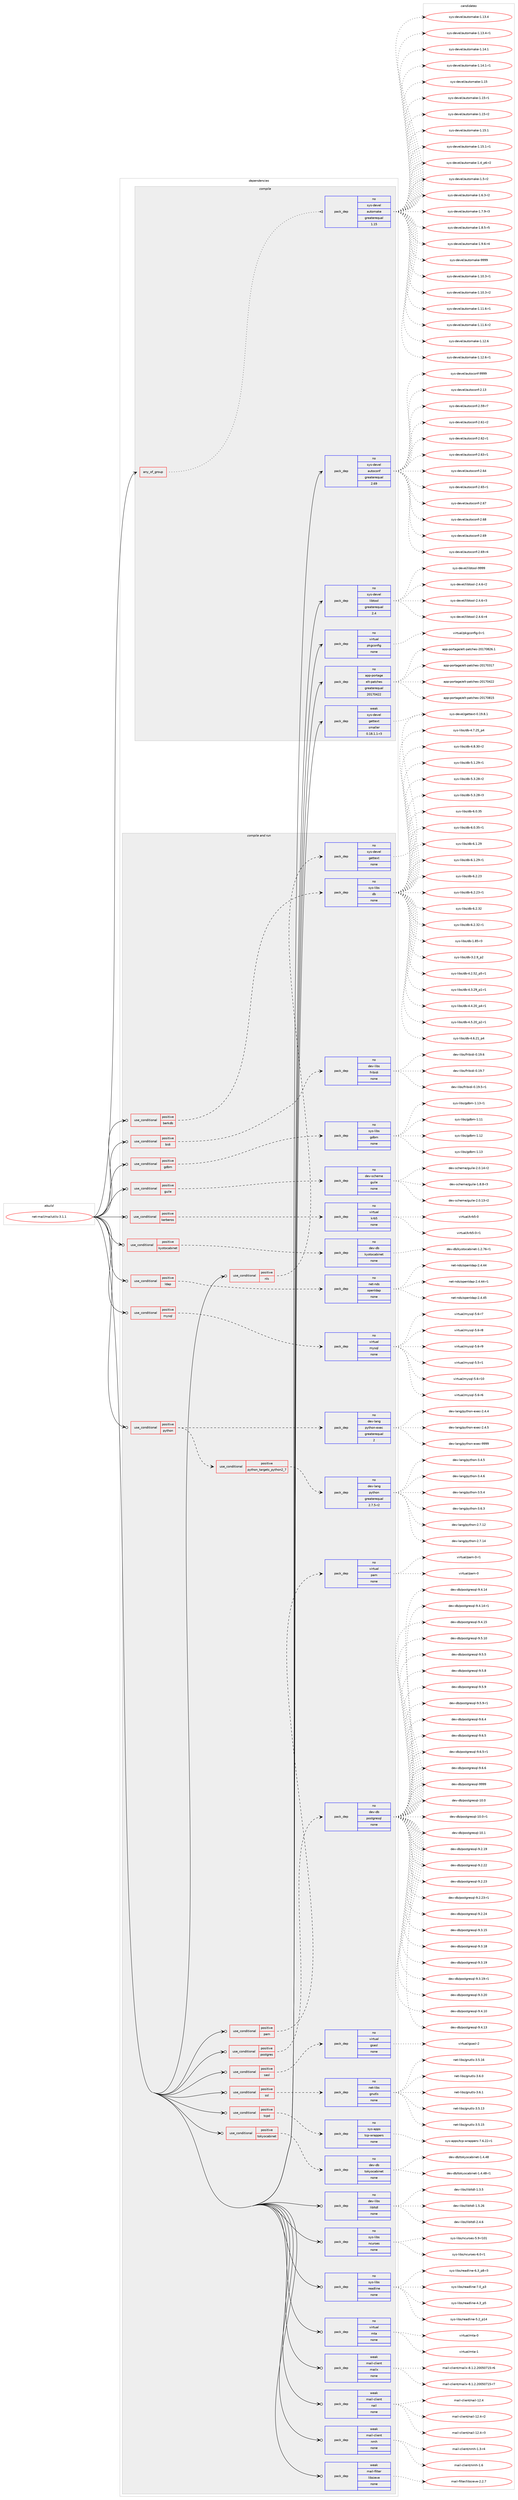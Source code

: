 digraph prolog {

# *************
# Graph options
# *************

newrank=true;
concentrate=true;
compound=true;
graph [rankdir=LR,fontname=Helvetica,fontsize=10,ranksep=1.5];#, ranksep=2.5, nodesep=0.2];
edge  [arrowhead=vee];
node  [fontname=Helvetica,fontsize=10];

# **********
# The ebuild
# **********

subgraph cluster_leftcol {
color=gray;
rank=same;
label=<<i>ebuild</i>>;
id [label="net-mail/mailutils-3.1.1", color=red, width=4, href="../net-mail/mailutils-3.1.1.svg"];
}

# ****************
# The dependencies
# ****************

subgraph cluster_midcol {
color=gray;
label=<<i>dependencies</i>>;
subgraph cluster_compile {
fillcolor="#eeeeee";
style=filled;
label=<<i>compile</i>>;
subgraph any6916 {
dependency421712 [label=<<TABLE BORDER="0" CELLBORDER="1" CELLSPACING="0" CELLPADDING="4"><TR><TD CELLPADDING="10">any_of_group</TD></TR></TABLE>>, shape=none, color=red];subgraph pack310209 {
dependency421713 [label=<<TABLE BORDER="0" CELLBORDER="1" CELLSPACING="0" CELLPADDING="4" WIDTH="220"><TR><TD ROWSPAN="6" CELLPADDING="30">pack_dep</TD></TR><TR><TD WIDTH="110">no</TD></TR><TR><TD>sys-devel</TD></TR><TR><TD>automake</TD></TR><TR><TD>greaterequal</TD></TR><TR><TD>1.15</TD></TR></TABLE>>, shape=none, color=blue];
}
dependency421712:e -> dependency421713:w [weight=20,style="dotted",arrowhead="oinv"];
}
id:e -> dependency421712:w [weight=20,style="solid",arrowhead="vee"];
subgraph pack310210 {
dependency421714 [label=<<TABLE BORDER="0" CELLBORDER="1" CELLSPACING="0" CELLPADDING="4" WIDTH="220"><TR><TD ROWSPAN="6" CELLPADDING="30">pack_dep</TD></TR><TR><TD WIDTH="110">no</TD></TR><TR><TD>app-portage</TD></TR><TR><TD>elt-patches</TD></TR><TR><TD>greaterequal</TD></TR><TR><TD>20170422</TD></TR></TABLE>>, shape=none, color=blue];
}
id:e -> dependency421714:w [weight=20,style="solid",arrowhead="vee"];
subgraph pack310211 {
dependency421715 [label=<<TABLE BORDER="0" CELLBORDER="1" CELLSPACING="0" CELLPADDING="4" WIDTH="220"><TR><TD ROWSPAN="6" CELLPADDING="30">pack_dep</TD></TR><TR><TD WIDTH="110">no</TD></TR><TR><TD>sys-devel</TD></TR><TR><TD>autoconf</TD></TR><TR><TD>greaterequal</TD></TR><TR><TD>2.69</TD></TR></TABLE>>, shape=none, color=blue];
}
id:e -> dependency421715:w [weight=20,style="solid",arrowhead="vee"];
subgraph pack310212 {
dependency421716 [label=<<TABLE BORDER="0" CELLBORDER="1" CELLSPACING="0" CELLPADDING="4" WIDTH="220"><TR><TD ROWSPAN="6" CELLPADDING="30">pack_dep</TD></TR><TR><TD WIDTH="110">no</TD></TR><TR><TD>sys-devel</TD></TR><TR><TD>libtool</TD></TR><TR><TD>greaterequal</TD></TR><TR><TD>2.4</TD></TR></TABLE>>, shape=none, color=blue];
}
id:e -> dependency421716:w [weight=20,style="solid",arrowhead="vee"];
subgraph pack310213 {
dependency421717 [label=<<TABLE BORDER="0" CELLBORDER="1" CELLSPACING="0" CELLPADDING="4" WIDTH="220"><TR><TD ROWSPAN="6" CELLPADDING="30">pack_dep</TD></TR><TR><TD WIDTH="110">no</TD></TR><TR><TD>virtual</TD></TR><TR><TD>pkgconfig</TD></TR><TR><TD>none</TD></TR><TR><TD></TD></TR></TABLE>>, shape=none, color=blue];
}
id:e -> dependency421717:w [weight=20,style="solid",arrowhead="vee"];
subgraph pack310214 {
dependency421718 [label=<<TABLE BORDER="0" CELLBORDER="1" CELLSPACING="0" CELLPADDING="4" WIDTH="220"><TR><TD ROWSPAN="6" CELLPADDING="30">pack_dep</TD></TR><TR><TD WIDTH="110">weak</TD></TR><TR><TD>sys-devel</TD></TR><TR><TD>gettext</TD></TR><TR><TD>smaller</TD></TR><TR><TD>0.18.1.1-r3</TD></TR></TABLE>>, shape=none, color=blue];
}
id:e -> dependency421718:w [weight=20,style="solid",arrowhead="vee"];
}
subgraph cluster_compileandrun {
fillcolor="#eeeeee";
style=filled;
label=<<i>compile and run</i>>;
subgraph cond104395 {
dependency421719 [label=<<TABLE BORDER="0" CELLBORDER="1" CELLSPACING="0" CELLPADDING="4"><TR><TD ROWSPAN="3" CELLPADDING="10">use_conditional</TD></TR><TR><TD>positive</TD></TR><TR><TD>berkdb</TD></TR></TABLE>>, shape=none, color=red];
subgraph pack310215 {
dependency421720 [label=<<TABLE BORDER="0" CELLBORDER="1" CELLSPACING="0" CELLPADDING="4" WIDTH="220"><TR><TD ROWSPAN="6" CELLPADDING="30">pack_dep</TD></TR><TR><TD WIDTH="110">no</TD></TR><TR><TD>sys-libs</TD></TR><TR><TD>db</TD></TR><TR><TD>none</TD></TR><TR><TD></TD></TR></TABLE>>, shape=none, color=blue];
}
dependency421719:e -> dependency421720:w [weight=20,style="dashed",arrowhead="vee"];
}
id:e -> dependency421719:w [weight=20,style="solid",arrowhead="odotvee"];
subgraph cond104396 {
dependency421721 [label=<<TABLE BORDER="0" CELLBORDER="1" CELLSPACING="0" CELLPADDING="4"><TR><TD ROWSPAN="3" CELLPADDING="10">use_conditional</TD></TR><TR><TD>positive</TD></TR><TR><TD>bidi</TD></TR></TABLE>>, shape=none, color=red];
subgraph pack310216 {
dependency421722 [label=<<TABLE BORDER="0" CELLBORDER="1" CELLSPACING="0" CELLPADDING="4" WIDTH="220"><TR><TD ROWSPAN="6" CELLPADDING="30">pack_dep</TD></TR><TR><TD WIDTH="110">no</TD></TR><TR><TD>dev-libs</TD></TR><TR><TD>fribidi</TD></TR><TR><TD>none</TD></TR><TR><TD></TD></TR></TABLE>>, shape=none, color=blue];
}
dependency421721:e -> dependency421722:w [weight=20,style="dashed",arrowhead="vee"];
}
id:e -> dependency421721:w [weight=20,style="solid",arrowhead="odotvee"];
subgraph cond104397 {
dependency421723 [label=<<TABLE BORDER="0" CELLBORDER="1" CELLSPACING="0" CELLPADDING="4"><TR><TD ROWSPAN="3" CELLPADDING="10">use_conditional</TD></TR><TR><TD>positive</TD></TR><TR><TD>gdbm</TD></TR></TABLE>>, shape=none, color=red];
subgraph pack310217 {
dependency421724 [label=<<TABLE BORDER="0" CELLBORDER="1" CELLSPACING="0" CELLPADDING="4" WIDTH="220"><TR><TD ROWSPAN="6" CELLPADDING="30">pack_dep</TD></TR><TR><TD WIDTH="110">no</TD></TR><TR><TD>sys-libs</TD></TR><TR><TD>gdbm</TD></TR><TR><TD>none</TD></TR><TR><TD></TD></TR></TABLE>>, shape=none, color=blue];
}
dependency421723:e -> dependency421724:w [weight=20,style="dashed",arrowhead="vee"];
}
id:e -> dependency421723:w [weight=20,style="solid",arrowhead="odotvee"];
subgraph cond104398 {
dependency421725 [label=<<TABLE BORDER="0" CELLBORDER="1" CELLSPACING="0" CELLPADDING="4"><TR><TD ROWSPAN="3" CELLPADDING="10">use_conditional</TD></TR><TR><TD>positive</TD></TR><TR><TD>guile</TD></TR></TABLE>>, shape=none, color=red];
subgraph pack310218 {
dependency421726 [label=<<TABLE BORDER="0" CELLBORDER="1" CELLSPACING="0" CELLPADDING="4" WIDTH="220"><TR><TD ROWSPAN="6" CELLPADDING="30">pack_dep</TD></TR><TR><TD WIDTH="110">no</TD></TR><TR><TD>dev-scheme</TD></TR><TR><TD>guile</TD></TR><TR><TD>none</TD></TR><TR><TD></TD></TR></TABLE>>, shape=none, color=blue];
}
dependency421725:e -> dependency421726:w [weight=20,style="dashed",arrowhead="vee"];
}
id:e -> dependency421725:w [weight=20,style="solid",arrowhead="odotvee"];
subgraph cond104399 {
dependency421727 [label=<<TABLE BORDER="0" CELLBORDER="1" CELLSPACING="0" CELLPADDING="4"><TR><TD ROWSPAN="3" CELLPADDING="10">use_conditional</TD></TR><TR><TD>positive</TD></TR><TR><TD>kerberos</TD></TR></TABLE>>, shape=none, color=red];
subgraph pack310219 {
dependency421728 [label=<<TABLE BORDER="0" CELLBORDER="1" CELLSPACING="0" CELLPADDING="4" WIDTH="220"><TR><TD ROWSPAN="6" CELLPADDING="30">pack_dep</TD></TR><TR><TD WIDTH="110">no</TD></TR><TR><TD>virtual</TD></TR><TR><TD>krb5</TD></TR><TR><TD>none</TD></TR><TR><TD></TD></TR></TABLE>>, shape=none, color=blue];
}
dependency421727:e -> dependency421728:w [weight=20,style="dashed",arrowhead="vee"];
}
id:e -> dependency421727:w [weight=20,style="solid",arrowhead="odotvee"];
subgraph cond104400 {
dependency421729 [label=<<TABLE BORDER="0" CELLBORDER="1" CELLSPACING="0" CELLPADDING="4"><TR><TD ROWSPAN="3" CELLPADDING="10">use_conditional</TD></TR><TR><TD>positive</TD></TR><TR><TD>kyotocabinet</TD></TR></TABLE>>, shape=none, color=red];
subgraph pack310220 {
dependency421730 [label=<<TABLE BORDER="0" CELLBORDER="1" CELLSPACING="0" CELLPADDING="4" WIDTH="220"><TR><TD ROWSPAN="6" CELLPADDING="30">pack_dep</TD></TR><TR><TD WIDTH="110">no</TD></TR><TR><TD>dev-db</TD></TR><TR><TD>kyotocabinet</TD></TR><TR><TD>none</TD></TR><TR><TD></TD></TR></TABLE>>, shape=none, color=blue];
}
dependency421729:e -> dependency421730:w [weight=20,style="dashed",arrowhead="vee"];
}
id:e -> dependency421729:w [weight=20,style="solid",arrowhead="odotvee"];
subgraph cond104401 {
dependency421731 [label=<<TABLE BORDER="0" CELLBORDER="1" CELLSPACING="0" CELLPADDING="4"><TR><TD ROWSPAN="3" CELLPADDING="10">use_conditional</TD></TR><TR><TD>positive</TD></TR><TR><TD>ldap</TD></TR></TABLE>>, shape=none, color=red];
subgraph pack310221 {
dependency421732 [label=<<TABLE BORDER="0" CELLBORDER="1" CELLSPACING="0" CELLPADDING="4" WIDTH="220"><TR><TD ROWSPAN="6" CELLPADDING="30">pack_dep</TD></TR><TR><TD WIDTH="110">no</TD></TR><TR><TD>net-nds</TD></TR><TR><TD>openldap</TD></TR><TR><TD>none</TD></TR><TR><TD></TD></TR></TABLE>>, shape=none, color=blue];
}
dependency421731:e -> dependency421732:w [weight=20,style="dashed",arrowhead="vee"];
}
id:e -> dependency421731:w [weight=20,style="solid",arrowhead="odotvee"];
subgraph cond104402 {
dependency421733 [label=<<TABLE BORDER="0" CELLBORDER="1" CELLSPACING="0" CELLPADDING="4"><TR><TD ROWSPAN="3" CELLPADDING="10">use_conditional</TD></TR><TR><TD>positive</TD></TR><TR><TD>mysql</TD></TR></TABLE>>, shape=none, color=red];
subgraph pack310222 {
dependency421734 [label=<<TABLE BORDER="0" CELLBORDER="1" CELLSPACING="0" CELLPADDING="4" WIDTH="220"><TR><TD ROWSPAN="6" CELLPADDING="30">pack_dep</TD></TR><TR><TD WIDTH="110">no</TD></TR><TR><TD>virtual</TD></TR><TR><TD>mysql</TD></TR><TR><TD>none</TD></TR><TR><TD></TD></TR></TABLE>>, shape=none, color=blue];
}
dependency421733:e -> dependency421734:w [weight=20,style="dashed",arrowhead="vee"];
}
id:e -> dependency421733:w [weight=20,style="solid",arrowhead="odotvee"];
subgraph cond104403 {
dependency421735 [label=<<TABLE BORDER="0" CELLBORDER="1" CELLSPACING="0" CELLPADDING="4"><TR><TD ROWSPAN="3" CELLPADDING="10">use_conditional</TD></TR><TR><TD>positive</TD></TR><TR><TD>nls</TD></TR></TABLE>>, shape=none, color=red];
subgraph pack310223 {
dependency421736 [label=<<TABLE BORDER="0" CELLBORDER="1" CELLSPACING="0" CELLPADDING="4" WIDTH="220"><TR><TD ROWSPAN="6" CELLPADDING="30">pack_dep</TD></TR><TR><TD WIDTH="110">no</TD></TR><TR><TD>sys-devel</TD></TR><TR><TD>gettext</TD></TR><TR><TD>none</TD></TR><TR><TD></TD></TR></TABLE>>, shape=none, color=blue];
}
dependency421735:e -> dependency421736:w [weight=20,style="dashed",arrowhead="vee"];
}
id:e -> dependency421735:w [weight=20,style="solid",arrowhead="odotvee"];
subgraph cond104404 {
dependency421737 [label=<<TABLE BORDER="0" CELLBORDER="1" CELLSPACING="0" CELLPADDING="4"><TR><TD ROWSPAN="3" CELLPADDING="10">use_conditional</TD></TR><TR><TD>positive</TD></TR><TR><TD>pam</TD></TR></TABLE>>, shape=none, color=red];
subgraph pack310224 {
dependency421738 [label=<<TABLE BORDER="0" CELLBORDER="1" CELLSPACING="0" CELLPADDING="4" WIDTH="220"><TR><TD ROWSPAN="6" CELLPADDING="30">pack_dep</TD></TR><TR><TD WIDTH="110">no</TD></TR><TR><TD>virtual</TD></TR><TR><TD>pam</TD></TR><TR><TD>none</TD></TR><TR><TD></TD></TR></TABLE>>, shape=none, color=blue];
}
dependency421737:e -> dependency421738:w [weight=20,style="dashed",arrowhead="vee"];
}
id:e -> dependency421737:w [weight=20,style="solid",arrowhead="odotvee"];
subgraph cond104405 {
dependency421739 [label=<<TABLE BORDER="0" CELLBORDER="1" CELLSPACING="0" CELLPADDING="4"><TR><TD ROWSPAN="3" CELLPADDING="10">use_conditional</TD></TR><TR><TD>positive</TD></TR><TR><TD>postgres</TD></TR></TABLE>>, shape=none, color=red];
subgraph pack310225 {
dependency421740 [label=<<TABLE BORDER="0" CELLBORDER="1" CELLSPACING="0" CELLPADDING="4" WIDTH="220"><TR><TD ROWSPAN="6" CELLPADDING="30">pack_dep</TD></TR><TR><TD WIDTH="110">no</TD></TR><TR><TD>dev-db</TD></TR><TR><TD>postgresql</TD></TR><TR><TD>none</TD></TR><TR><TD></TD></TR></TABLE>>, shape=none, color=blue];
}
dependency421739:e -> dependency421740:w [weight=20,style="dashed",arrowhead="vee"];
}
id:e -> dependency421739:w [weight=20,style="solid",arrowhead="odotvee"];
subgraph cond104406 {
dependency421741 [label=<<TABLE BORDER="0" CELLBORDER="1" CELLSPACING="0" CELLPADDING="4"><TR><TD ROWSPAN="3" CELLPADDING="10">use_conditional</TD></TR><TR><TD>positive</TD></TR><TR><TD>python</TD></TR></TABLE>>, shape=none, color=red];
subgraph cond104407 {
dependency421742 [label=<<TABLE BORDER="0" CELLBORDER="1" CELLSPACING="0" CELLPADDING="4"><TR><TD ROWSPAN="3" CELLPADDING="10">use_conditional</TD></TR><TR><TD>positive</TD></TR><TR><TD>python_targets_python2_7</TD></TR></TABLE>>, shape=none, color=red];
subgraph pack310226 {
dependency421743 [label=<<TABLE BORDER="0" CELLBORDER="1" CELLSPACING="0" CELLPADDING="4" WIDTH="220"><TR><TD ROWSPAN="6" CELLPADDING="30">pack_dep</TD></TR><TR><TD WIDTH="110">no</TD></TR><TR><TD>dev-lang</TD></TR><TR><TD>python</TD></TR><TR><TD>greaterequal</TD></TR><TR><TD>2.7.5-r2</TD></TR></TABLE>>, shape=none, color=blue];
}
dependency421742:e -> dependency421743:w [weight=20,style="dashed",arrowhead="vee"];
}
dependency421741:e -> dependency421742:w [weight=20,style="dashed",arrowhead="vee"];
subgraph pack310227 {
dependency421744 [label=<<TABLE BORDER="0" CELLBORDER="1" CELLSPACING="0" CELLPADDING="4" WIDTH="220"><TR><TD ROWSPAN="6" CELLPADDING="30">pack_dep</TD></TR><TR><TD WIDTH="110">no</TD></TR><TR><TD>dev-lang</TD></TR><TR><TD>python-exec</TD></TR><TR><TD>greaterequal</TD></TR><TR><TD>2</TD></TR></TABLE>>, shape=none, color=blue];
}
dependency421741:e -> dependency421744:w [weight=20,style="dashed",arrowhead="vee"];
}
id:e -> dependency421741:w [weight=20,style="solid",arrowhead="odotvee"];
subgraph cond104408 {
dependency421745 [label=<<TABLE BORDER="0" CELLBORDER="1" CELLSPACING="0" CELLPADDING="4"><TR><TD ROWSPAN="3" CELLPADDING="10">use_conditional</TD></TR><TR><TD>positive</TD></TR><TR><TD>sasl</TD></TR></TABLE>>, shape=none, color=red];
subgraph pack310228 {
dependency421746 [label=<<TABLE BORDER="0" CELLBORDER="1" CELLSPACING="0" CELLPADDING="4" WIDTH="220"><TR><TD ROWSPAN="6" CELLPADDING="30">pack_dep</TD></TR><TR><TD WIDTH="110">no</TD></TR><TR><TD>virtual</TD></TR><TR><TD>gsasl</TD></TR><TR><TD>none</TD></TR><TR><TD></TD></TR></TABLE>>, shape=none, color=blue];
}
dependency421745:e -> dependency421746:w [weight=20,style="dashed",arrowhead="vee"];
}
id:e -> dependency421745:w [weight=20,style="solid",arrowhead="odotvee"];
subgraph cond104409 {
dependency421747 [label=<<TABLE BORDER="0" CELLBORDER="1" CELLSPACING="0" CELLPADDING="4"><TR><TD ROWSPAN="3" CELLPADDING="10">use_conditional</TD></TR><TR><TD>positive</TD></TR><TR><TD>ssl</TD></TR></TABLE>>, shape=none, color=red];
subgraph pack310229 {
dependency421748 [label=<<TABLE BORDER="0" CELLBORDER="1" CELLSPACING="0" CELLPADDING="4" WIDTH="220"><TR><TD ROWSPAN="6" CELLPADDING="30">pack_dep</TD></TR><TR><TD WIDTH="110">no</TD></TR><TR><TD>net-libs</TD></TR><TR><TD>gnutls</TD></TR><TR><TD>none</TD></TR><TR><TD></TD></TR></TABLE>>, shape=none, color=blue];
}
dependency421747:e -> dependency421748:w [weight=20,style="dashed",arrowhead="vee"];
}
id:e -> dependency421747:w [weight=20,style="solid",arrowhead="odotvee"];
subgraph cond104410 {
dependency421749 [label=<<TABLE BORDER="0" CELLBORDER="1" CELLSPACING="0" CELLPADDING="4"><TR><TD ROWSPAN="3" CELLPADDING="10">use_conditional</TD></TR><TR><TD>positive</TD></TR><TR><TD>tcpd</TD></TR></TABLE>>, shape=none, color=red];
subgraph pack310230 {
dependency421750 [label=<<TABLE BORDER="0" CELLBORDER="1" CELLSPACING="0" CELLPADDING="4" WIDTH="220"><TR><TD ROWSPAN="6" CELLPADDING="30">pack_dep</TD></TR><TR><TD WIDTH="110">no</TD></TR><TR><TD>sys-apps</TD></TR><TR><TD>tcp-wrappers</TD></TR><TR><TD>none</TD></TR><TR><TD></TD></TR></TABLE>>, shape=none, color=blue];
}
dependency421749:e -> dependency421750:w [weight=20,style="dashed",arrowhead="vee"];
}
id:e -> dependency421749:w [weight=20,style="solid",arrowhead="odotvee"];
subgraph cond104411 {
dependency421751 [label=<<TABLE BORDER="0" CELLBORDER="1" CELLSPACING="0" CELLPADDING="4"><TR><TD ROWSPAN="3" CELLPADDING="10">use_conditional</TD></TR><TR><TD>positive</TD></TR><TR><TD>tokyocabinet</TD></TR></TABLE>>, shape=none, color=red];
subgraph pack310231 {
dependency421752 [label=<<TABLE BORDER="0" CELLBORDER="1" CELLSPACING="0" CELLPADDING="4" WIDTH="220"><TR><TD ROWSPAN="6" CELLPADDING="30">pack_dep</TD></TR><TR><TD WIDTH="110">no</TD></TR><TR><TD>dev-db</TD></TR><TR><TD>tokyocabinet</TD></TR><TR><TD>none</TD></TR><TR><TD></TD></TR></TABLE>>, shape=none, color=blue];
}
dependency421751:e -> dependency421752:w [weight=20,style="dashed",arrowhead="vee"];
}
id:e -> dependency421751:w [weight=20,style="solid",arrowhead="odotvee"];
subgraph pack310232 {
dependency421753 [label=<<TABLE BORDER="0" CELLBORDER="1" CELLSPACING="0" CELLPADDING="4" WIDTH="220"><TR><TD ROWSPAN="6" CELLPADDING="30">pack_dep</TD></TR><TR><TD WIDTH="110">no</TD></TR><TR><TD>dev-libs</TD></TR><TR><TD>libltdl</TD></TR><TR><TD>none</TD></TR><TR><TD></TD></TR></TABLE>>, shape=none, color=blue];
}
id:e -> dependency421753:w [weight=20,style="solid",arrowhead="odotvee"];
subgraph pack310233 {
dependency421754 [label=<<TABLE BORDER="0" CELLBORDER="1" CELLSPACING="0" CELLPADDING="4" WIDTH="220"><TR><TD ROWSPAN="6" CELLPADDING="30">pack_dep</TD></TR><TR><TD WIDTH="110">no</TD></TR><TR><TD>sys-libs</TD></TR><TR><TD>ncurses</TD></TR><TR><TD>none</TD></TR><TR><TD></TD></TR></TABLE>>, shape=none, color=blue];
}
id:e -> dependency421754:w [weight=20,style="solid",arrowhead="odotvee"];
subgraph pack310234 {
dependency421755 [label=<<TABLE BORDER="0" CELLBORDER="1" CELLSPACING="0" CELLPADDING="4" WIDTH="220"><TR><TD ROWSPAN="6" CELLPADDING="30">pack_dep</TD></TR><TR><TD WIDTH="110">no</TD></TR><TR><TD>sys-libs</TD></TR><TR><TD>readline</TD></TR><TR><TD>none</TD></TR><TR><TD></TD></TR></TABLE>>, shape=none, color=blue];
}
id:e -> dependency421755:w [weight=20,style="solid",arrowhead="odotvee"];
subgraph pack310235 {
dependency421756 [label=<<TABLE BORDER="0" CELLBORDER="1" CELLSPACING="0" CELLPADDING="4" WIDTH="220"><TR><TD ROWSPAN="6" CELLPADDING="30">pack_dep</TD></TR><TR><TD WIDTH="110">no</TD></TR><TR><TD>virtual</TD></TR><TR><TD>mta</TD></TR><TR><TD>none</TD></TR><TR><TD></TD></TR></TABLE>>, shape=none, color=blue];
}
id:e -> dependency421756:w [weight=20,style="solid",arrowhead="odotvee"];
subgraph pack310236 {
dependency421757 [label=<<TABLE BORDER="0" CELLBORDER="1" CELLSPACING="0" CELLPADDING="4" WIDTH="220"><TR><TD ROWSPAN="6" CELLPADDING="30">pack_dep</TD></TR><TR><TD WIDTH="110">weak</TD></TR><TR><TD>mail-client</TD></TR><TR><TD>mailx</TD></TR><TR><TD>none</TD></TR><TR><TD></TD></TR></TABLE>>, shape=none, color=blue];
}
id:e -> dependency421757:w [weight=20,style="solid",arrowhead="odotvee"];
subgraph pack310237 {
dependency421758 [label=<<TABLE BORDER="0" CELLBORDER="1" CELLSPACING="0" CELLPADDING="4" WIDTH="220"><TR><TD ROWSPAN="6" CELLPADDING="30">pack_dep</TD></TR><TR><TD WIDTH="110">weak</TD></TR><TR><TD>mail-client</TD></TR><TR><TD>nail</TD></TR><TR><TD>none</TD></TR><TR><TD></TD></TR></TABLE>>, shape=none, color=blue];
}
id:e -> dependency421758:w [weight=20,style="solid",arrowhead="odotvee"];
subgraph pack310238 {
dependency421759 [label=<<TABLE BORDER="0" CELLBORDER="1" CELLSPACING="0" CELLPADDING="4" WIDTH="220"><TR><TD ROWSPAN="6" CELLPADDING="30">pack_dep</TD></TR><TR><TD WIDTH="110">weak</TD></TR><TR><TD>mail-client</TD></TR><TR><TD>nmh</TD></TR><TR><TD>none</TD></TR><TR><TD></TD></TR></TABLE>>, shape=none, color=blue];
}
id:e -> dependency421759:w [weight=20,style="solid",arrowhead="odotvee"];
subgraph pack310239 {
dependency421760 [label=<<TABLE BORDER="0" CELLBORDER="1" CELLSPACING="0" CELLPADDING="4" WIDTH="220"><TR><TD ROWSPAN="6" CELLPADDING="30">pack_dep</TD></TR><TR><TD WIDTH="110">weak</TD></TR><TR><TD>mail-filter</TD></TR><TR><TD>libsieve</TD></TR><TR><TD>none</TD></TR><TR><TD></TD></TR></TABLE>>, shape=none, color=blue];
}
id:e -> dependency421760:w [weight=20,style="solid",arrowhead="odotvee"];
}
subgraph cluster_run {
fillcolor="#eeeeee";
style=filled;
label=<<i>run</i>>;
}
}

# **************
# The candidates
# **************

subgraph cluster_choices {
rank=same;
color=gray;
label=<<i>candidates</i>>;

subgraph choice310209 {
color=black;
nodesep=1;
choice11512111545100101118101108479711711611110997107101454946494846514511449 [label="sys-devel/automake-1.10.3-r1", color=red, width=4,href="../sys-devel/automake-1.10.3-r1.svg"];
choice11512111545100101118101108479711711611110997107101454946494846514511450 [label="sys-devel/automake-1.10.3-r2", color=red, width=4,href="../sys-devel/automake-1.10.3-r2.svg"];
choice11512111545100101118101108479711711611110997107101454946494946544511449 [label="sys-devel/automake-1.11.6-r1", color=red, width=4,href="../sys-devel/automake-1.11.6-r1.svg"];
choice11512111545100101118101108479711711611110997107101454946494946544511450 [label="sys-devel/automake-1.11.6-r2", color=red, width=4,href="../sys-devel/automake-1.11.6-r2.svg"];
choice1151211154510010111810110847971171161111099710710145494649504654 [label="sys-devel/automake-1.12.6", color=red, width=4,href="../sys-devel/automake-1.12.6.svg"];
choice11512111545100101118101108479711711611110997107101454946495046544511449 [label="sys-devel/automake-1.12.6-r1", color=red, width=4,href="../sys-devel/automake-1.12.6-r1.svg"];
choice1151211154510010111810110847971171161111099710710145494649514652 [label="sys-devel/automake-1.13.4", color=red, width=4,href="../sys-devel/automake-1.13.4.svg"];
choice11512111545100101118101108479711711611110997107101454946495146524511449 [label="sys-devel/automake-1.13.4-r1", color=red, width=4,href="../sys-devel/automake-1.13.4-r1.svg"];
choice1151211154510010111810110847971171161111099710710145494649524649 [label="sys-devel/automake-1.14.1", color=red, width=4,href="../sys-devel/automake-1.14.1.svg"];
choice11512111545100101118101108479711711611110997107101454946495246494511449 [label="sys-devel/automake-1.14.1-r1", color=red, width=4,href="../sys-devel/automake-1.14.1-r1.svg"];
choice115121115451001011181011084797117116111109971071014549464953 [label="sys-devel/automake-1.15", color=red, width=4,href="../sys-devel/automake-1.15.svg"];
choice1151211154510010111810110847971171161111099710710145494649534511449 [label="sys-devel/automake-1.15-r1", color=red, width=4,href="../sys-devel/automake-1.15-r1.svg"];
choice1151211154510010111810110847971171161111099710710145494649534511450 [label="sys-devel/automake-1.15-r2", color=red, width=4,href="../sys-devel/automake-1.15-r2.svg"];
choice1151211154510010111810110847971171161111099710710145494649534649 [label="sys-devel/automake-1.15.1", color=red, width=4,href="../sys-devel/automake-1.15.1.svg"];
choice11512111545100101118101108479711711611110997107101454946495346494511449 [label="sys-devel/automake-1.15.1-r1", color=red, width=4,href="../sys-devel/automake-1.15.1-r1.svg"];
choice115121115451001011181011084797117116111109971071014549465295112544511450 [label="sys-devel/automake-1.4_p6-r2", color=red, width=4,href="../sys-devel/automake-1.4_p6-r2.svg"];
choice11512111545100101118101108479711711611110997107101454946534511450 [label="sys-devel/automake-1.5-r2", color=red, width=4,href="../sys-devel/automake-1.5-r2.svg"];
choice115121115451001011181011084797117116111109971071014549465446514511450 [label="sys-devel/automake-1.6.3-r2", color=red, width=4,href="../sys-devel/automake-1.6.3-r2.svg"];
choice115121115451001011181011084797117116111109971071014549465546574511451 [label="sys-devel/automake-1.7.9-r3", color=red, width=4,href="../sys-devel/automake-1.7.9-r3.svg"];
choice115121115451001011181011084797117116111109971071014549465646534511453 [label="sys-devel/automake-1.8.5-r5", color=red, width=4,href="../sys-devel/automake-1.8.5-r5.svg"];
choice115121115451001011181011084797117116111109971071014549465746544511452 [label="sys-devel/automake-1.9.6-r4", color=red, width=4,href="../sys-devel/automake-1.9.6-r4.svg"];
choice115121115451001011181011084797117116111109971071014557575757 [label="sys-devel/automake-9999", color=red, width=4,href="../sys-devel/automake-9999.svg"];
dependency421713:e -> choice11512111545100101118101108479711711611110997107101454946494846514511449:w [style=dotted,weight="100"];
dependency421713:e -> choice11512111545100101118101108479711711611110997107101454946494846514511450:w [style=dotted,weight="100"];
dependency421713:e -> choice11512111545100101118101108479711711611110997107101454946494946544511449:w [style=dotted,weight="100"];
dependency421713:e -> choice11512111545100101118101108479711711611110997107101454946494946544511450:w [style=dotted,weight="100"];
dependency421713:e -> choice1151211154510010111810110847971171161111099710710145494649504654:w [style=dotted,weight="100"];
dependency421713:e -> choice11512111545100101118101108479711711611110997107101454946495046544511449:w [style=dotted,weight="100"];
dependency421713:e -> choice1151211154510010111810110847971171161111099710710145494649514652:w [style=dotted,weight="100"];
dependency421713:e -> choice11512111545100101118101108479711711611110997107101454946495146524511449:w [style=dotted,weight="100"];
dependency421713:e -> choice1151211154510010111810110847971171161111099710710145494649524649:w [style=dotted,weight="100"];
dependency421713:e -> choice11512111545100101118101108479711711611110997107101454946495246494511449:w [style=dotted,weight="100"];
dependency421713:e -> choice115121115451001011181011084797117116111109971071014549464953:w [style=dotted,weight="100"];
dependency421713:e -> choice1151211154510010111810110847971171161111099710710145494649534511449:w [style=dotted,weight="100"];
dependency421713:e -> choice1151211154510010111810110847971171161111099710710145494649534511450:w [style=dotted,weight="100"];
dependency421713:e -> choice1151211154510010111810110847971171161111099710710145494649534649:w [style=dotted,weight="100"];
dependency421713:e -> choice11512111545100101118101108479711711611110997107101454946495346494511449:w [style=dotted,weight="100"];
dependency421713:e -> choice115121115451001011181011084797117116111109971071014549465295112544511450:w [style=dotted,weight="100"];
dependency421713:e -> choice11512111545100101118101108479711711611110997107101454946534511450:w [style=dotted,weight="100"];
dependency421713:e -> choice115121115451001011181011084797117116111109971071014549465446514511450:w [style=dotted,weight="100"];
dependency421713:e -> choice115121115451001011181011084797117116111109971071014549465546574511451:w [style=dotted,weight="100"];
dependency421713:e -> choice115121115451001011181011084797117116111109971071014549465646534511453:w [style=dotted,weight="100"];
dependency421713:e -> choice115121115451001011181011084797117116111109971071014549465746544511452:w [style=dotted,weight="100"];
dependency421713:e -> choice115121115451001011181011084797117116111109971071014557575757:w [style=dotted,weight="100"];
}
subgraph choice310210 {
color=black;
nodesep=1;
choice97112112451121111141169710310147101108116451129711699104101115455048495548514955 [label="app-portage/elt-patches-20170317", color=red, width=4,href="../app-portage/elt-patches-20170317.svg"];
choice97112112451121111141169710310147101108116451129711699104101115455048495548525050 [label="app-portage/elt-patches-20170422", color=red, width=4,href="../app-portage/elt-patches-20170422.svg"];
choice97112112451121111141169710310147101108116451129711699104101115455048495548564953 [label="app-portage/elt-patches-20170815", color=red, width=4,href="../app-portage/elt-patches-20170815.svg"];
choice971121124511211111411697103101471011081164511297116991041011154550484955485650544649 [label="app-portage/elt-patches-20170826.1", color=red, width=4,href="../app-portage/elt-patches-20170826.1.svg"];
dependency421714:e -> choice97112112451121111141169710310147101108116451129711699104101115455048495548514955:w [style=dotted,weight="100"];
dependency421714:e -> choice97112112451121111141169710310147101108116451129711699104101115455048495548525050:w [style=dotted,weight="100"];
dependency421714:e -> choice97112112451121111141169710310147101108116451129711699104101115455048495548564953:w [style=dotted,weight="100"];
dependency421714:e -> choice971121124511211111411697103101471011081164511297116991041011154550484955485650544649:w [style=dotted,weight="100"];
}
subgraph choice310211 {
color=black;
nodesep=1;
choice115121115451001011181011084797117116111991111101024550464951 [label="sys-devel/autoconf-2.13", color=red, width=4,href="../sys-devel/autoconf-2.13.svg"];
choice1151211154510010111810110847971171161119911111010245504653574511455 [label="sys-devel/autoconf-2.59-r7", color=red, width=4,href="../sys-devel/autoconf-2.59-r7.svg"];
choice1151211154510010111810110847971171161119911111010245504654494511450 [label="sys-devel/autoconf-2.61-r2", color=red, width=4,href="../sys-devel/autoconf-2.61-r2.svg"];
choice1151211154510010111810110847971171161119911111010245504654504511449 [label="sys-devel/autoconf-2.62-r1", color=red, width=4,href="../sys-devel/autoconf-2.62-r1.svg"];
choice1151211154510010111810110847971171161119911111010245504654514511449 [label="sys-devel/autoconf-2.63-r1", color=red, width=4,href="../sys-devel/autoconf-2.63-r1.svg"];
choice115121115451001011181011084797117116111991111101024550465452 [label="sys-devel/autoconf-2.64", color=red, width=4,href="../sys-devel/autoconf-2.64.svg"];
choice1151211154510010111810110847971171161119911111010245504654534511449 [label="sys-devel/autoconf-2.65-r1", color=red, width=4,href="../sys-devel/autoconf-2.65-r1.svg"];
choice115121115451001011181011084797117116111991111101024550465455 [label="sys-devel/autoconf-2.67", color=red, width=4,href="../sys-devel/autoconf-2.67.svg"];
choice115121115451001011181011084797117116111991111101024550465456 [label="sys-devel/autoconf-2.68", color=red, width=4,href="../sys-devel/autoconf-2.68.svg"];
choice115121115451001011181011084797117116111991111101024550465457 [label="sys-devel/autoconf-2.69", color=red, width=4,href="../sys-devel/autoconf-2.69.svg"];
choice1151211154510010111810110847971171161119911111010245504654574511452 [label="sys-devel/autoconf-2.69-r4", color=red, width=4,href="../sys-devel/autoconf-2.69-r4.svg"];
choice115121115451001011181011084797117116111991111101024557575757 [label="sys-devel/autoconf-9999", color=red, width=4,href="../sys-devel/autoconf-9999.svg"];
dependency421715:e -> choice115121115451001011181011084797117116111991111101024550464951:w [style=dotted,weight="100"];
dependency421715:e -> choice1151211154510010111810110847971171161119911111010245504653574511455:w [style=dotted,weight="100"];
dependency421715:e -> choice1151211154510010111810110847971171161119911111010245504654494511450:w [style=dotted,weight="100"];
dependency421715:e -> choice1151211154510010111810110847971171161119911111010245504654504511449:w [style=dotted,weight="100"];
dependency421715:e -> choice1151211154510010111810110847971171161119911111010245504654514511449:w [style=dotted,weight="100"];
dependency421715:e -> choice115121115451001011181011084797117116111991111101024550465452:w [style=dotted,weight="100"];
dependency421715:e -> choice1151211154510010111810110847971171161119911111010245504654534511449:w [style=dotted,weight="100"];
dependency421715:e -> choice115121115451001011181011084797117116111991111101024550465455:w [style=dotted,weight="100"];
dependency421715:e -> choice115121115451001011181011084797117116111991111101024550465456:w [style=dotted,weight="100"];
dependency421715:e -> choice115121115451001011181011084797117116111991111101024550465457:w [style=dotted,weight="100"];
dependency421715:e -> choice1151211154510010111810110847971171161119911111010245504654574511452:w [style=dotted,weight="100"];
dependency421715:e -> choice115121115451001011181011084797117116111991111101024557575757:w [style=dotted,weight="100"];
}
subgraph choice310212 {
color=black;
nodesep=1;
choice1151211154510010111810110847108105981161111111084550465246544511450 [label="sys-devel/libtool-2.4.6-r2", color=red, width=4,href="../sys-devel/libtool-2.4.6-r2.svg"];
choice1151211154510010111810110847108105981161111111084550465246544511451 [label="sys-devel/libtool-2.4.6-r3", color=red, width=4,href="../sys-devel/libtool-2.4.6-r3.svg"];
choice1151211154510010111810110847108105981161111111084550465246544511452 [label="sys-devel/libtool-2.4.6-r4", color=red, width=4,href="../sys-devel/libtool-2.4.6-r4.svg"];
choice1151211154510010111810110847108105981161111111084557575757 [label="sys-devel/libtool-9999", color=red, width=4,href="../sys-devel/libtool-9999.svg"];
dependency421716:e -> choice1151211154510010111810110847108105981161111111084550465246544511450:w [style=dotted,weight="100"];
dependency421716:e -> choice1151211154510010111810110847108105981161111111084550465246544511451:w [style=dotted,weight="100"];
dependency421716:e -> choice1151211154510010111810110847108105981161111111084550465246544511452:w [style=dotted,weight="100"];
dependency421716:e -> choice1151211154510010111810110847108105981161111111084557575757:w [style=dotted,weight="100"];
}
subgraph choice310213 {
color=black;
nodesep=1;
choice11810511411611797108471121071039911111010210510345484511449 [label="virtual/pkgconfig-0-r1", color=red, width=4,href="../virtual/pkgconfig-0-r1.svg"];
dependency421717:e -> choice11810511411611797108471121071039911111010210510345484511449:w [style=dotted,weight="100"];
}
subgraph choice310214 {
color=black;
nodesep=1;
choice1151211154510010111810110847103101116116101120116454846495746564649 [label="sys-devel/gettext-0.19.8.1", color=red, width=4,href="../sys-devel/gettext-0.19.8.1.svg"];
dependency421718:e -> choice1151211154510010111810110847103101116116101120116454846495746564649:w [style=dotted,weight="100"];
}
subgraph choice310215 {
color=black;
nodesep=1;
choice1151211154510810598115471009845494656534511451 [label="sys-libs/db-1.85-r3", color=red, width=4,href="../sys-libs/db-1.85-r3.svg"];
choice115121115451081059811547100984551465046579511250 [label="sys-libs/db-3.2.9_p2", color=red, width=4,href="../sys-libs/db-3.2.9_p2.svg"];
choice115121115451081059811547100984552465046535095112534511449 [label="sys-libs/db-4.2.52_p5-r1", color=red, width=4,href="../sys-libs/db-4.2.52_p5-r1.svg"];
choice115121115451081059811547100984552465146505795112494511449 [label="sys-libs/db-4.3.29_p1-r1", color=red, width=4,href="../sys-libs/db-4.3.29_p1-r1.svg"];
choice115121115451081059811547100984552465246504895112524511449 [label="sys-libs/db-4.4.20_p4-r1", color=red, width=4,href="../sys-libs/db-4.4.20_p4-r1.svg"];
choice115121115451081059811547100984552465346504895112504511449 [label="sys-libs/db-4.5.20_p2-r1", color=red, width=4,href="../sys-libs/db-4.5.20_p2-r1.svg"];
choice11512111545108105981154710098455246544650499511252 [label="sys-libs/db-4.6.21_p4", color=red, width=4,href="../sys-libs/db-4.6.21_p4.svg"];
choice11512111545108105981154710098455246554650539511252 [label="sys-libs/db-4.7.25_p4", color=red, width=4,href="../sys-libs/db-4.7.25_p4.svg"];
choice11512111545108105981154710098455246564651484511450 [label="sys-libs/db-4.8.30-r2", color=red, width=4,href="../sys-libs/db-4.8.30-r2.svg"];
choice11512111545108105981154710098455346494650574511449 [label="sys-libs/db-5.1.29-r1", color=red, width=4,href="../sys-libs/db-5.1.29-r1.svg"];
choice11512111545108105981154710098455346514650564511450 [label="sys-libs/db-5.3.28-r2", color=red, width=4,href="../sys-libs/db-5.3.28-r2.svg"];
choice11512111545108105981154710098455346514650564511451 [label="sys-libs/db-5.3.28-r3", color=red, width=4,href="../sys-libs/db-5.3.28-r3.svg"];
choice1151211154510810598115471009845544648465153 [label="sys-libs/db-6.0.35", color=red, width=4,href="../sys-libs/db-6.0.35.svg"];
choice11512111545108105981154710098455446484651534511449 [label="sys-libs/db-6.0.35-r1", color=red, width=4,href="../sys-libs/db-6.0.35-r1.svg"];
choice1151211154510810598115471009845544649465057 [label="sys-libs/db-6.1.29", color=red, width=4,href="../sys-libs/db-6.1.29.svg"];
choice11512111545108105981154710098455446494650574511449 [label="sys-libs/db-6.1.29-r1", color=red, width=4,href="../sys-libs/db-6.1.29-r1.svg"];
choice1151211154510810598115471009845544650465051 [label="sys-libs/db-6.2.23", color=red, width=4,href="../sys-libs/db-6.2.23.svg"];
choice11512111545108105981154710098455446504650514511449 [label="sys-libs/db-6.2.23-r1", color=red, width=4,href="../sys-libs/db-6.2.23-r1.svg"];
choice1151211154510810598115471009845544650465150 [label="sys-libs/db-6.2.32", color=red, width=4,href="../sys-libs/db-6.2.32.svg"];
choice11512111545108105981154710098455446504651504511449 [label="sys-libs/db-6.2.32-r1", color=red, width=4,href="../sys-libs/db-6.2.32-r1.svg"];
dependency421720:e -> choice1151211154510810598115471009845494656534511451:w [style=dotted,weight="100"];
dependency421720:e -> choice115121115451081059811547100984551465046579511250:w [style=dotted,weight="100"];
dependency421720:e -> choice115121115451081059811547100984552465046535095112534511449:w [style=dotted,weight="100"];
dependency421720:e -> choice115121115451081059811547100984552465146505795112494511449:w [style=dotted,weight="100"];
dependency421720:e -> choice115121115451081059811547100984552465246504895112524511449:w [style=dotted,weight="100"];
dependency421720:e -> choice115121115451081059811547100984552465346504895112504511449:w [style=dotted,weight="100"];
dependency421720:e -> choice11512111545108105981154710098455246544650499511252:w [style=dotted,weight="100"];
dependency421720:e -> choice11512111545108105981154710098455246554650539511252:w [style=dotted,weight="100"];
dependency421720:e -> choice11512111545108105981154710098455246564651484511450:w [style=dotted,weight="100"];
dependency421720:e -> choice11512111545108105981154710098455346494650574511449:w [style=dotted,weight="100"];
dependency421720:e -> choice11512111545108105981154710098455346514650564511450:w [style=dotted,weight="100"];
dependency421720:e -> choice11512111545108105981154710098455346514650564511451:w [style=dotted,weight="100"];
dependency421720:e -> choice1151211154510810598115471009845544648465153:w [style=dotted,weight="100"];
dependency421720:e -> choice11512111545108105981154710098455446484651534511449:w [style=dotted,weight="100"];
dependency421720:e -> choice1151211154510810598115471009845544649465057:w [style=dotted,weight="100"];
dependency421720:e -> choice11512111545108105981154710098455446494650574511449:w [style=dotted,weight="100"];
dependency421720:e -> choice1151211154510810598115471009845544650465051:w [style=dotted,weight="100"];
dependency421720:e -> choice11512111545108105981154710098455446504650514511449:w [style=dotted,weight="100"];
dependency421720:e -> choice1151211154510810598115471009845544650465150:w [style=dotted,weight="100"];
dependency421720:e -> choice11512111545108105981154710098455446504651504511449:w [style=dotted,weight="100"];
}
subgraph choice310216 {
color=black;
nodesep=1;
choice10010111845108105981154710211410598105100105454846495746534511449 [label="dev-libs/fribidi-0.19.5-r1", color=red, width=4,href="../dev-libs/fribidi-0.19.5-r1.svg"];
choice1001011184510810598115471021141059810510010545484649574654 [label="dev-libs/fribidi-0.19.6", color=red, width=4,href="../dev-libs/fribidi-0.19.6.svg"];
choice1001011184510810598115471021141059810510010545484649574655 [label="dev-libs/fribidi-0.19.7", color=red, width=4,href="../dev-libs/fribidi-0.19.7.svg"];
dependency421722:e -> choice10010111845108105981154710211410598105100105454846495746534511449:w [style=dotted,weight="100"];
dependency421722:e -> choice1001011184510810598115471021141059810510010545484649574654:w [style=dotted,weight="100"];
dependency421722:e -> choice1001011184510810598115471021141059810510010545484649574655:w [style=dotted,weight="100"];
}
subgraph choice310217 {
color=black;
nodesep=1;
choice115121115451081059811547103100981094549464949 [label="sys-libs/gdbm-1.11", color=red, width=4,href="../sys-libs/gdbm-1.11.svg"];
choice115121115451081059811547103100981094549464950 [label="sys-libs/gdbm-1.12", color=red, width=4,href="../sys-libs/gdbm-1.12.svg"];
choice115121115451081059811547103100981094549464951 [label="sys-libs/gdbm-1.13", color=red, width=4,href="../sys-libs/gdbm-1.13.svg"];
choice1151211154510810598115471031009810945494649514511449 [label="sys-libs/gdbm-1.13-r1", color=red, width=4,href="../sys-libs/gdbm-1.13-r1.svg"];
dependency421724:e -> choice115121115451081059811547103100981094549464949:w [style=dotted,weight="100"];
dependency421724:e -> choice115121115451081059811547103100981094549464950:w [style=dotted,weight="100"];
dependency421724:e -> choice115121115451081059811547103100981094549464951:w [style=dotted,weight="100"];
dependency421724:e -> choice1151211154510810598115471031009810945494649514511449:w [style=dotted,weight="100"];
}
subgraph choice310218 {
color=black;
nodesep=1;
choice1001011184511599104101109101471031171051081014549465646564511451 [label="dev-scheme/guile-1.8.8-r3", color=red, width=4,href="../dev-scheme/guile-1.8.8-r3.svg"];
choice100101118451159910410110910147103117105108101455046484649514511450 [label="dev-scheme/guile-2.0.13-r2", color=red, width=4,href="../dev-scheme/guile-2.0.13-r2.svg"];
choice100101118451159910410110910147103117105108101455046484649524511450 [label="dev-scheme/guile-2.0.14-r2", color=red, width=4,href="../dev-scheme/guile-2.0.14-r2.svg"];
dependency421726:e -> choice1001011184511599104101109101471031171051081014549465646564511451:w [style=dotted,weight="100"];
dependency421726:e -> choice100101118451159910410110910147103117105108101455046484649514511450:w [style=dotted,weight="100"];
dependency421726:e -> choice100101118451159910410110910147103117105108101455046484649524511450:w [style=dotted,weight="100"];
}
subgraph choice310219 {
color=black;
nodesep=1;
choice118105114116117971084710711498534548 [label="virtual/krb5-0", color=red, width=4,href="../virtual/krb5-0.svg"];
choice1181051141161179710847107114985345484511449 [label="virtual/krb5-0-r1", color=red, width=4,href="../virtual/krb5-0-r1.svg"];
dependency421728:e -> choice118105114116117971084710711498534548:w [style=dotted,weight="100"];
dependency421728:e -> choice1181051141161179710847107114985345484511449:w [style=dotted,weight="100"];
}
subgraph choice310220 {
color=black;
nodesep=1;
choice100101118451009847107121111116111999798105110101116454946504655544511449 [label="dev-db/kyotocabinet-1.2.76-r1", color=red, width=4,href="../dev-db/kyotocabinet-1.2.76-r1.svg"];
dependency421730:e -> choice100101118451009847107121111116111999798105110101116454946504655544511449:w [style=dotted,weight="100"];
}
subgraph choice310221 {
color=black;
nodesep=1;
choice11010111645110100115471111121011101081009711245504652465252 [label="net-nds/openldap-2.4.44", color=red, width=4,href="../net-nds/openldap-2.4.44.svg"];
choice110101116451101001154711111210111010810097112455046524652524511449 [label="net-nds/openldap-2.4.44-r1", color=red, width=4,href="../net-nds/openldap-2.4.44-r1.svg"];
choice11010111645110100115471111121011101081009711245504652465253 [label="net-nds/openldap-2.4.45", color=red, width=4,href="../net-nds/openldap-2.4.45.svg"];
dependency421732:e -> choice11010111645110100115471111121011101081009711245504652465252:w [style=dotted,weight="100"];
dependency421732:e -> choice110101116451101001154711111210111010810097112455046524652524511449:w [style=dotted,weight="100"];
dependency421732:e -> choice11010111645110100115471111121011101081009711245504652465253:w [style=dotted,weight="100"];
}
subgraph choice310222 {
color=black;
nodesep=1;
choice1181051141161179710847109121115113108455346534511449 [label="virtual/mysql-5.5-r1", color=red, width=4,href="../virtual/mysql-5.5-r1.svg"];
choice118105114116117971084710912111511310845534654451144948 [label="virtual/mysql-5.6-r10", color=red, width=4,href="../virtual/mysql-5.6-r10.svg"];
choice1181051141161179710847109121115113108455346544511454 [label="virtual/mysql-5.6-r6", color=red, width=4,href="../virtual/mysql-5.6-r6.svg"];
choice1181051141161179710847109121115113108455346544511455 [label="virtual/mysql-5.6-r7", color=red, width=4,href="../virtual/mysql-5.6-r7.svg"];
choice1181051141161179710847109121115113108455346544511456 [label="virtual/mysql-5.6-r8", color=red, width=4,href="../virtual/mysql-5.6-r8.svg"];
choice1181051141161179710847109121115113108455346544511457 [label="virtual/mysql-5.6-r9", color=red, width=4,href="../virtual/mysql-5.6-r9.svg"];
dependency421734:e -> choice1181051141161179710847109121115113108455346534511449:w [style=dotted,weight="100"];
dependency421734:e -> choice118105114116117971084710912111511310845534654451144948:w [style=dotted,weight="100"];
dependency421734:e -> choice1181051141161179710847109121115113108455346544511454:w [style=dotted,weight="100"];
dependency421734:e -> choice1181051141161179710847109121115113108455346544511455:w [style=dotted,weight="100"];
dependency421734:e -> choice1181051141161179710847109121115113108455346544511456:w [style=dotted,weight="100"];
dependency421734:e -> choice1181051141161179710847109121115113108455346544511457:w [style=dotted,weight="100"];
}
subgraph choice310223 {
color=black;
nodesep=1;
choice1151211154510010111810110847103101116116101120116454846495746564649 [label="sys-devel/gettext-0.19.8.1", color=red, width=4,href="../sys-devel/gettext-0.19.8.1.svg"];
dependency421736:e -> choice1151211154510010111810110847103101116116101120116454846495746564649:w [style=dotted,weight="100"];
}
subgraph choice310224 {
color=black;
nodesep=1;
choice1181051141161179710847112971094548 [label="virtual/pam-0", color=red, width=4,href="../virtual/pam-0.svg"];
choice11810511411611797108471129710945484511449 [label="virtual/pam-0-r1", color=red, width=4,href="../virtual/pam-0-r1.svg"];
dependency421738:e -> choice1181051141161179710847112971094548:w [style=dotted,weight="100"];
dependency421738:e -> choice11810511411611797108471129710945484511449:w [style=dotted,weight="100"];
}
subgraph choice310225 {
color=black;
nodesep=1;
choice1001011184510098471121111151161031141011151131084549484648 [label="dev-db/postgresql-10.0", color=red, width=4,href="../dev-db/postgresql-10.0.svg"];
choice10010111845100984711211111511610311410111511310845494846484511449 [label="dev-db/postgresql-10.0-r1", color=red, width=4,href="../dev-db/postgresql-10.0-r1.svg"];
choice1001011184510098471121111151161031141011151131084549484649 [label="dev-db/postgresql-10.1", color=red, width=4,href="../dev-db/postgresql-10.1.svg"];
choice10010111845100984711211111511610311410111511310845574650464957 [label="dev-db/postgresql-9.2.19", color=red, width=4,href="../dev-db/postgresql-9.2.19.svg"];
choice10010111845100984711211111511610311410111511310845574650465050 [label="dev-db/postgresql-9.2.22", color=red, width=4,href="../dev-db/postgresql-9.2.22.svg"];
choice10010111845100984711211111511610311410111511310845574650465051 [label="dev-db/postgresql-9.2.23", color=red, width=4,href="../dev-db/postgresql-9.2.23.svg"];
choice100101118451009847112111115116103114101115113108455746504650514511449 [label="dev-db/postgresql-9.2.23-r1", color=red, width=4,href="../dev-db/postgresql-9.2.23-r1.svg"];
choice10010111845100984711211111511610311410111511310845574650465052 [label="dev-db/postgresql-9.2.24", color=red, width=4,href="../dev-db/postgresql-9.2.24.svg"];
choice10010111845100984711211111511610311410111511310845574651464953 [label="dev-db/postgresql-9.3.15", color=red, width=4,href="../dev-db/postgresql-9.3.15.svg"];
choice10010111845100984711211111511610311410111511310845574651464956 [label="dev-db/postgresql-9.3.18", color=red, width=4,href="../dev-db/postgresql-9.3.18.svg"];
choice10010111845100984711211111511610311410111511310845574651464957 [label="dev-db/postgresql-9.3.19", color=red, width=4,href="../dev-db/postgresql-9.3.19.svg"];
choice100101118451009847112111115116103114101115113108455746514649574511449 [label="dev-db/postgresql-9.3.19-r1", color=red, width=4,href="../dev-db/postgresql-9.3.19-r1.svg"];
choice10010111845100984711211111511610311410111511310845574651465048 [label="dev-db/postgresql-9.3.20", color=red, width=4,href="../dev-db/postgresql-9.3.20.svg"];
choice10010111845100984711211111511610311410111511310845574652464948 [label="dev-db/postgresql-9.4.10", color=red, width=4,href="../dev-db/postgresql-9.4.10.svg"];
choice10010111845100984711211111511610311410111511310845574652464951 [label="dev-db/postgresql-9.4.13", color=red, width=4,href="../dev-db/postgresql-9.4.13.svg"];
choice10010111845100984711211111511610311410111511310845574652464952 [label="dev-db/postgresql-9.4.14", color=red, width=4,href="../dev-db/postgresql-9.4.14.svg"];
choice100101118451009847112111115116103114101115113108455746524649524511449 [label="dev-db/postgresql-9.4.14-r1", color=red, width=4,href="../dev-db/postgresql-9.4.14-r1.svg"];
choice10010111845100984711211111511610311410111511310845574652464953 [label="dev-db/postgresql-9.4.15", color=red, width=4,href="../dev-db/postgresql-9.4.15.svg"];
choice10010111845100984711211111511610311410111511310845574653464948 [label="dev-db/postgresql-9.5.10", color=red, width=4,href="../dev-db/postgresql-9.5.10.svg"];
choice100101118451009847112111115116103114101115113108455746534653 [label="dev-db/postgresql-9.5.5", color=red, width=4,href="../dev-db/postgresql-9.5.5.svg"];
choice100101118451009847112111115116103114101115113108455746534656 [label="dev-db/postgresql-9.5.8", color=red, width=4,href="../dev-db/postgresql-9.5.8.svg"];
choice100101118451009847112111115116103114101115113108455746534657 [label="dev-db/postgresql-9.5.9", color=red, width=4,href="../dev-db/postgresql-9.5.9.svg"];
choice1001011184510098471121111151161031141011151131084557465346574511449 [label="dev-db/postgresql-9.5.9-r1", color=red, width=4,href="../dev-db/postgresql-9.5.9-r1.svg"];
choice100101118451009847112111115116103114101115113108455746544652 [label="dev-db/postgresql-9.6.4", color=red, width=4,href="../dev-db/postgresql-9.6.4.svg"];
choice100101118451009847112111115116103114101115113108455746544653 [label="dev-db/postgresql-9.6.5", color=red, width=4,href="../dev-db/postgresql-9.6.5.svg"];
choice1001011184510098471121111151161031141011151131084557465446534511449 [label="dev-db/postgresql-9.6.5-r1", color=red, width=4,href="../dev-db/postgresql-9.6.5-r1.svg"];
choice100101118451009847112111115116103114101115113108455746544654 [label="dev-db/postgresql-9.6.6", color=red, width=4,href="../dev-db/postgresql-9.6.6.svg"];
choice1001011184510098471121111151161031141011151131084557575757 [label="dev-db/postgresql-9999", color=red, width=4,href="../dev-db/postgresql-9999.svg"];
dependency421740:e -> choice1001011184510098471121111151161031141011151131084549484648:w [style=dotted,weight="100"];
dependency421740:e -> choice10010111845100984711211111511610311410111511310845494846484511449:w [style=dotted,weight="100"];
dependency421740:e -> choice1001011184510098471121111151161031141011151131084549484649:w [style=dotted,weight="100"];
dependency421740:e -> choice10010111845100984711211111511610311410111511310845574650464957:w [style=dotted,weight="100"];
dependency421740:e -> choice10010111845100984711211111511610311410111511310845574650465050:w [style=dotted,weight="100"];
dependency421740:e -> choice10010111845100984711211111511610311410111511310845574650465051:w [style=dotted,weight="100"];
dependency421740:e -> choice100101118451009847112111115116103114101115113108455746504650514511449:w [style=dotted,weight="100"];
dependency421740:e -> choice10010111845100984711211111511610311410111511310845574650465052:w [style=dotted,weight="100"];
dependency421740:e -> choice10010111845100984711211111511610311410111511310845574651464953:w [style=dotted,weight="100"];
dependency421740:e -> choice10010111845100984711211111511610311410111511310845574651464956:w [style=dotted,weight="100"];
dependency421740:e -> choice10010111845100984711211111511610311410111511310845574651464957:w [style=dotted,weight="100"];
dependency421740:e -> choice100101118451009847112111115116103114101115113108455746514649574511449:w [style=dotted,weight="100"];
dependency421740:e -> choice10010111845100984711211111511610311410111511310845574651465048:w [style=dotted,weight="100"];
dependency421740:e -> choice10010111845100984711211111511610311410111511310845574652464948:w [style=dotted,weight="100"];
dependency421740:e -> choice10010111845100984711211111511610311410111511310845574652464951:w [style=dotted,weight="100"];
dependency421740:e -> choice10010111845100984711211111511610311410111511310845574652464952:w [style=dotted,weight="100"];
dependency421740:e -> choice100101118451009847112111115116103114101115113108455746524649524511449:w [style=dotted,weight="100"];
dependency421740:e -> choice10010111845100984711211111511610311410111511310845574652464953:w [style=dotted,weight="100"];
dependency421740:e -> choice10010111845100984711211111511610311410111511310845574653464948:w [style=dotted,weight="100"];
dependency421740:e -> choice100101118451009847112111115116103114101115113108455746534653:w [style=dotted,weight="100"];
dependency421740:e -> choice100101118451009847112111115116103114101115113108455746534656:w [style=dotted,weight="100"];
dependency421740:e -> choice100101118451009847112111115116103114101115113108455746534657:w [style=dotted,weight="100"];
dependency421740:e -> choice1001011184510098471121111151161031141011151131084557465346574511449:w [style=dotted,weight="100"];
dependency421740:e -> choice100101118451009847112111115116103114101115113108455746544652:w [style=dotted,weight="100"];
dependency421740:e -> choice100101118451009847112111115116103114101115113108455746544653:w [style=dotted,weight="100"];
dependency421740:e -> choice1001011184510098471121111151161031141011151131084557465446534511449:w [style=dotted,weight="100"];
dependency421740:e -> choice100101118451009847112111115116103114101115113108455746544654:w [style=dotted,weight="100"];
dependency421740:e -> choice1001011184510098471121111151161031141011151131084557575757:w [style=dotted,weight="100"];
}
subgraph choice310226 {
color=black;
nodesep=1;
choice10010111845108971101034711212111610411111045504655464950 [label="dev-lang/python-2.7.12", color=red, width=4,href="../dev-lang/python-2.7.12.svg"];
choice10010111845108971101034711212111610411111045504655464952 [label="dev-lang/python-2.7.14", color=red, width=4,href="../dev-lang/python-2.7.14.svg"];
choice100101118451089711010347112121116104111110455146524653 [label="dev-lang/python-3.4.5", color=red, width=4,href="../dev-lang/python-3.4.5.svg"];
choice100101118451089711010347112121116104111110455146524654 [label="dev-lang/python-3.4.6", color=red, width=4,href="../dev-lang/python-3.4.6.svg"];
choice100101118451089711010347112121116104111110455146534652 [label="dev-lang/python-3.5.4", color=red, width=4,href="../dev-lang/python-3.5.4.svg"];
choice100101118451089711010347112121116104111110455146544651 [label="dev-lang/python-3.6.3", color=red, width=4,href="../dev-lang/python-3.6.3.svg"];
dependency421743:e -> choice10010111845108971101034711212111610411111045504655464950:w [style=dotted,weight="100"];
dependency421743:e -> choice10010111845108971101034711212111610411111045504655464952:w [style=dotted,weight="100"];
dependency421743:e -> choice100101118451089711010347112121116104111110455146524653:w [style=dotted,weight="100"];
dependency421743:e -> choice100101118451089711010347112121116104111110455146524654:w [style=dotted,weight="100"];
dependency421743:e -> choice100101118451089711010347112121116104111110455146534652:w [style=dotted,weight="100"];
dependency421743:e -> choice100101118451089711010347112121116104111110455146544651:w [style=dotted,weight="100"];
}
subgraph choice310227 {
color=black;
nodesep=1;
choice1001011184510897110103471121211161041111104510112010199455046524652 [label="dev-lang/python-exec-2.4.4", color=red, width=4,href="../dev-lang/python-exec-2.4.4.svg"];
choice1001011184510897110103471121211161041111104510112010199455046524653 [label="dev-lang/python-exec-2.4.5", color=red, width=4,href="../dev-lang/python-exec-2.4.5.svg"];
choice10010111845108971101034711212111610411111045101120101994557575757 [label="dev-lang/python-exec-9999", color=red, width=4,href="../dev-lang/python-exec-9999.svg"];
dependency421744:e -> choice1001011184510897110103471121211161041111104510112010199455046524652:w [style=dotted,weight="100"];
dependency421744:e -> choice1001011184510897110103471121211161041111104510112010199455046524653:w [style=dotted,weight="100"];
dependency421744:e -> choice10010111845108971101034711212111610411111045101120101994557575757:w [style=dotted,weight="100"];
}
subgraph choice310228 {
color=black;
nodesep=1;
choice1181051141161179710847103115971151084550 [label="virtual/gsasl-2", color=red, width=4,href="../virtual/gsasl-2.svg"];
dependency421746:e -> choice1181051141161179710847103115971151084550:w [style=dotted,weight="100"];
}
subgraph choice310229 {
color=black;
nodesep=1;
choice11010111645108105981154710311011711610811545514653464951 [label="net-libs/gnutls-3.5.13", color=red, width=4,href="../net-libs/gnutls-3.5.13.svg"];
choice11010111645108105981154710311011711610811545514653464953 [label="net-libs/gnutls-3.5.15", color=red, width=4,href="../net-libs/gnutls-3.5.15.svg"];
choice11010111645108105981154710311011711610811545514653464954 [label="net-libs/gnutls-3.5.16", color=red, width=4,href="../net-libs/gnutls-3.5.16.svg"];
choice110101116451081059811547103110117116108115455146544648 [label="net-libs/gnutls-3.6.0", color=red, width=4,href="../net-libs/gnutls-3.6.0.svg"];
choice110101116451081059811547103110117116108115455146544649 [label="net-libs/gnutls-3.6.1", color=red, width=4,href="../net-libs/gnutls-3.6.1.svg"];
dependency421748:e -> choice11010111645108105981154710311011711610811545514653464951:w [style=dotted,weight="100"];
dependency421748:e -> choice11010111645108105981154710311011711610811545514653464953:w [style=dotted,weight="100"];
dependency421748:e -> choice11010111645108105981154710311011711610811545514653464954:w [style=dotted,weight="100"];
dependency421748:e -> choice110101116451081059811547103110117116108115455146544648:w [style=dotted,weight="100"];
dependency421748:e -> choice110101116451081059811547103110117116108115455146544649:w [style=dotted,weight="100"];
}
subgraph choice310230 {
color=black;
nodesep=1;
choice115121115459711211211547116991124511911497112112101114115455546544650504511449 [label="sys-apps/tcp-wrappers-7.6.22-r1", color=red, width=4,href="../sys-apps/tcp-wrappers-7.6.22-r1.svg"];
dependency421750:e -> choice115121115459711211211547116991124511911497112112101114115455546544650504511449:w [style=dotted,weight="100"];
}
subgraph choice310231 {
color=black;
nodesep=1;
choice10010111845100984711611110712111199979810511010111645494652465256 [label="dev-db/tokyocabinet-1.4.48", color=red, width=4,href="../dev-db/tokyocabinet-1.4.48.svg"];
choice100101118451009847116111107121111999798105110101116454946524652564511449 [label="dev-db/tokyocabinet-1.4.48-r1", color=red, width=4,href="../dev-db/tokyocabinet-1.4.48-r1.svg"];
dependency421752:e -> choice10010111845100984711611110712111199979810511010111645494652465256:w [style=dotted,weight="100"];
dependency421752:e -> choice100101118451009847116111107121111999798105110101116454946524652564511449:w [style=dotted,weight="100"];
}
subgraph choice310232 {
color=black;
nodesep=1;
choice10010111845108105981154710810598108116100108454946514653 [label="dev-libs/libltdl-1.3.5", color=red, width=4,href="../dev-libs/libltdl-1.3.5.svg"];
choice1001011184510810598115471081059810811610010845494653465054 [label="dev-libs/libltdl-1.5.26", color=red, width=4,href="../dev-libs/libltdl-1.5.26.svg"];
choice10010111845108105981154710810598108116100108455046524654 [label="dev-libs/libltdl-2.4.6", color=red, width=4,href="../dev-libs/libltdl-2.4.6.svg"];
dependency421753:e -> choice10010111845108105981154710810598108116100108454946514653:w [style=dotted,weight="100"];
dependency421753:e -> choice1001011184510810598115471081059810811610010845494653465054:w [style=dotted,weight="100"];
dependency421753:e -> choice10010111845108105981154710810598108116100108455046524654:w [style=dotted,weight="100"];
}
subgraph choice310233 {
color=black;
nodesep=1;
choice115121115451081059811547110991171141151011154553465745114494849 [label="sys-libs/ncurses-5.9-r101", color=red, width=4,href="../sys-libs/ncurses-5.9-r101.svg"];
choice11512111545108105981154711099117114115101115455446484511449 [label="sys-libs/ncurses-6.0-r1", color=red, width=4,href="../sys-libs/ncurses-6.0-r1.svg"];
dependency421754:e -> choice115121115451081059811547110991171141151011154553465745114494849:w [style=dotted,weight="100"];
dependency421754:e -> choice11512111545108105981154711099117114115101115455446484511449:w [style=dotted,weight="100"];
}
subgraph choice310234 {
color=black;
nodesep=1;
choice11512111545108105981154711410197100108105110101455246519511253 [label="sys-libs/readline-4.3_p5", color=red, width=4,href="../sys-libs/readline-4.3_p5.svg"];
choice1151211154510810598115471141019710010810511010145534650951124952 [label="sys-libs/readline-5.2_p14", color=red, width=4,href="../sys-libs/readline-5.2_p14.svg"];
choice115121115451081059811547114101971001081051101014554465195112564511451 [label="sys-libs/readline-6.3_p8-r3", color=red, width=4,href="../sys-libs/readline-6.3_p8-r3.svg"];
choice11512111545108105981154711410197100108105110101455546489511251 [label="sys-libs/readline-7.0_p3", color=red, width=4,href="../sys-libs/readline-7.0_p3.svg"];
dependency421755:e -> choice11512111545108105981154711410197100108105110101455246519511253:w [style=dotted,weight="100"];
dependency421755:e -> choice1151211154510810598115471141019710010810511010145534650951124952:w [style=dotted,weight="100"];
dependency421755:e -> choice115121115451081059811547114101971001081051101014554465195112564511451:w [style=dotted,weight="100"];
dependency421755:e -> choice11512111545108105981154711410197100108105110101455546489511251:w [style=dotted,weight="100"];
}
subgraph choice310235 {
color=black;
nodesep=1;
choice1181051141161179710847109116974548 [label="virtual/mta-0", color=red, width=4,href="../virtual/mta-0.svg"];
choice1181051141161179710847109116974549 [label="virtual/mta-1", color=red, width=4,href="../virtual/mta-1.svg"];
dependency421756:e -> choice1181051141161179710847109116974548:w [style=dotted,weight="100"];
dependency421756:e -> choice1181051141161179710847109116974549:w [style=dotted,weight="100"];
}
subgraph choice310236 {
color=black;
nodesep=1;
choice10997105108459910810510111011647109971051081204556464946504650484853485549534511454 [label="mail-client/mailx-8.1.2.20050715-r6", color=red, width=4,href="../mail-client/mailx-8.1.2.20050715-r6.svg"];
choice10997105108459910810510111011647109971051081204556464946504650484853485549534511455 [label="mail-client/mailx-8.1.2.20050715-r7", color=red, width=4,href="../mail-client/mailx-8.1.2.20050715-r7.svg"];
dependency421757:e -> choice10997105108459910810510111011647109971051081204556464946504650484853485549534511454:w [style=dotted,weight="100"];
dependency421757:e -> choice10997105108459910810510111011647109971051081204556464946504650484853485549534511455:w [style=dotted,weight="100"];
}
subgraph choice310237 {
color=black;
nodesep=1;
choice10997105108459910810510111011647110971051084549504652 [label="mail-client/nail-12.4", color=red, width=4,href="../mail-client/nail-12.4.svg"];
choice109971051084599108105101110116471109710510845495046524511450 [label="mail-client/nail-12.4-r2", color=red, width=4,href="../mail-client/nail-12.4-r2.svg"];
choice109971051084599108105101110116471109710510845495046524511451 [label="mail-client/nail-12.4-r3", color=red, width=4,href="../mail-client/nail-12.4-r3.svg"];
dependency421758:e -> choice10997105108459910810510111011647110971051084549504652:w [style=dotted,weight="100"];
dependency421758:e -> choice109971051084599108105101110116471109710510845495046524511450:w [style=dotted,weight="100"];
dependency421758:e -> choice109971051084599108105101110116471109710510845495046524511451:w [style=dotted,weight="100"];
}
subgraph choice310238 {
color=black;
nodesep=1;
choice10997105108459910810510111011647110109104454946514511452 [label="mail-client/nmh-1.3-r4", color=red, width=4,href="../mail-client/nmh-1.3-r4.svg"];
choice1099710510845991081051011101164711010910445494654 [label="mail-client/nmh-1.6", color=red, width=4,href="../mail-client/nmh-1.6.svg"];
dependency421759:e -> choice10997105108459910810510111011647110109104454946514511452:w [style=dotted,weight="100"];
dependency421759:e -> choice1099710510845991081051011101164711010910445494654:w [style=dotted,weight="100"];
}
subgraph choice310239 {
color=black;
nodesep=1;
choice10997105108451021051081161011144710810598115105101118101455046504655 [label="mail-filter/libsieve-2.2.7", color=red, width=4,href="../mail-filter/libsieve-2.2.7.svg"];
dependency421760:e -> choice10997105108451021051081161011144710810598115105101118101455046504655:w [style=dotted,weight="100"];
}
}

}
